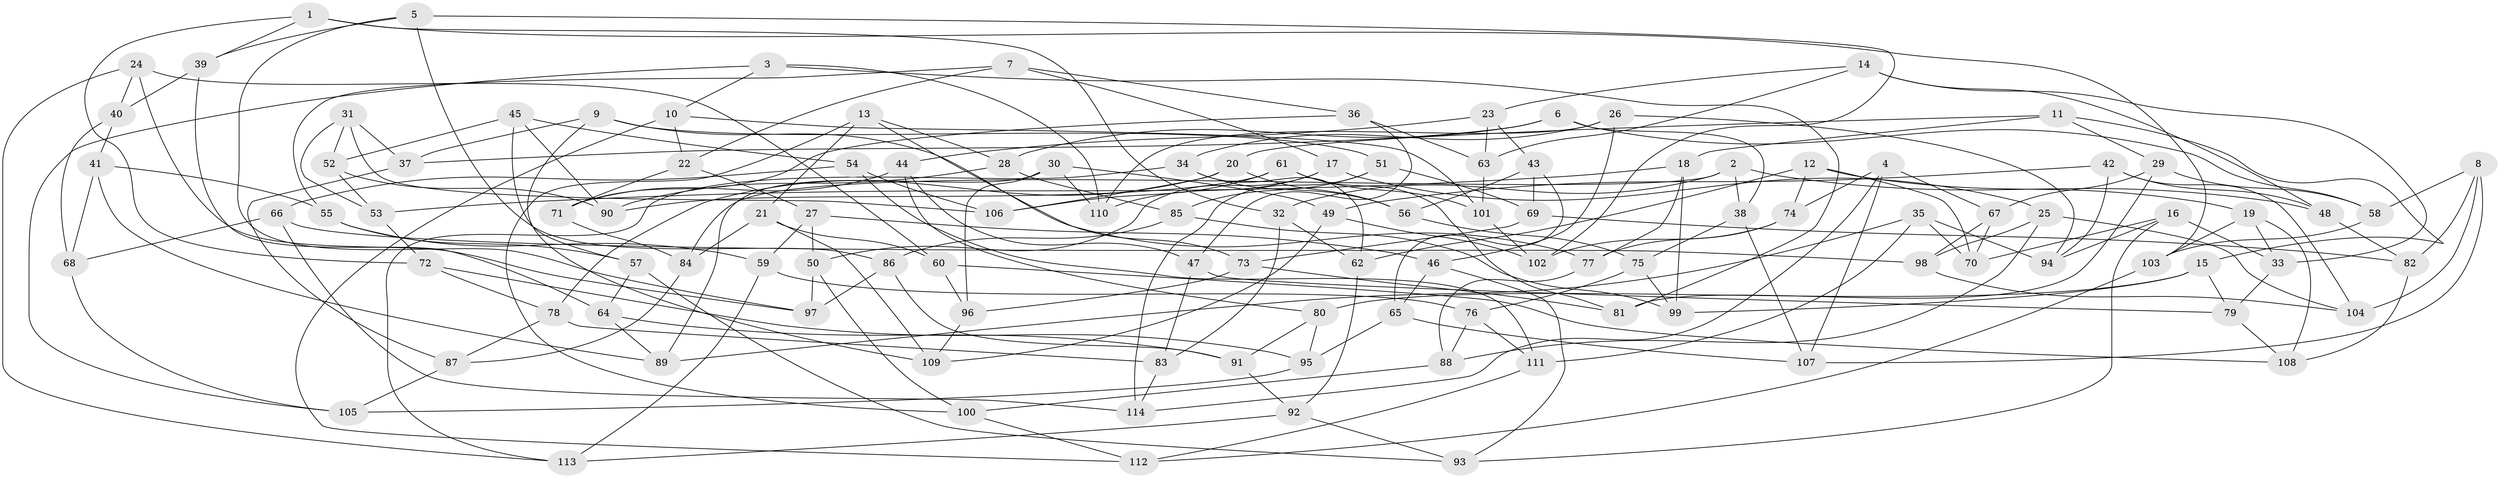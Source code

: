// Generated by graph-tools (version 1.1) at 2025/50/03/09/25 03:50:53]
// undirected, 114 vertices, 228 edges
graph export_dot {
graph [start="1"]
  node [color=gray90,style=filled];
  1;
  2;
  3;
  4;
  5;
  6;
  7;
  8;
  9;
  10;
  11;
  12;
  13;
  14;
  15;
  16;
  17;
  18;
  19;
  20;
  21;
  22;
  23;
  24;
  25;
  26;
  27;
  28;
  29;
  30;
  31;
  32;
  33;
  34;
  35;
  36;
  37;
  38;
  39;
  40;
  41;
  42;
  43;
  44;
  45;
  46;
  47;
  48;
  49;
  50;
  51;
  52;
  53;
  54;
  55;
  56;
  57;
  58;
  59;
  60;
  61;
  62;
  63;
  64;
  65;
  66;
  67;
  68;
  69;
  70;
  71;
  72;
  73;
  74;
  75;
  76;
  77;
  78;
  79;
  80;
  81;
  82;
  83;
  84;
  85;
  86;
  87;
  88;
  89;
  90;
  91;
  92;
  93;
  94;
  95;
  96;
  97;
  98;
  99;
  100;
  101;
  102;
  103;
  104;
  105;
  106;
  107;
  108;
  109;
  110;
  111;
  112;
  113;
  114;
  1 -- 103;
  1 -- 32;
  1 -- 39;
  1 -- 72;
  2 -- 84;
  2 -- 38;
  2 -- 32;
  2 -- 48;
  3 -- 81;
  3 -- 110;
  3 -- 105;
  3 -- 10;
  4 -- 114;
  4 -- 74;
  4 -- 67;
  4 -- 107;
  5 -- 97;
  5 -- 39;
  5 -- 102;
  5 -- 86;
  6 -- 58;
  6 -- 28;
  6 -- 37;
  6 -- 38;
  7 -- 36;
  7 -- 17;
  7 -- 22;
  7 -- 55;
  8 -- 82;
  8 -- 104;
  8 -- 58;
  8 -- 107;
  9 -- 51;
  9 -- 37;
  9 -- 77;
  9 -- 109;
  10 -- 112;
  10 -- 22;
  10 -- 101;
  11 -- 18;
  11 -- 15;
  11 -- 29;
  11 -- 20;
  12 -- 62;
  12 -- 19;
  12 -- 74;
  12 -- 70;
  13 -- 100;
  13 -- 28;
  13 -- 21;
  13 -- 73;
  14 -- 33;
  14 -- 23;
  14 -- 63;
  14 -- 48;
  15 -- 79;
  15 -- 80;
  15 -- 99;
  16 -- 33;
  16 -- 70;
  16 -- 94;
  16 -- 93;
  17 -- 25;
  17 -- 110;
  17 -- 50;
  18 -- 53;
  18 -- 99;
  18 -- 77;
  19 -- 108;
  19 -- 33;
  19 -- 103;
  20 -- 106;
  20 -- 56;
  20 -- 78;
  21 -- 84;
  21 -- 60;
  21 -- 109;
  22 -- 71;
  22 -- 27;
  23 -- 44;
  23 -- 63;
  23 -- 43;
  24 -- 40;
  24 -- 60;
  24 -- 113;
  24 -- 97;
  25 -- 88;
  25 -- 98;
  25 -- 104;
  26 -- 94;
  26 -- 110;
  26 -- 34;
  26 -- 46;
  27 -- 59;
  27 -- 46;
  27 -- 50;
  28 -- 85;
  28 -- 90;
  29 -- 67;
  29 -- 81;
  29 -- 58;
  30 -- 89;
  30 -- 49;
  30 -- 110;
  30 -- 96;
  31 -- 37;
  31 -- 106;
  31 -- 53;
  31 -- 52;
  32 -- 62;
  32 -- 83;
  33 -- 79;
  34 -- 113;
  34 -- 56;
  34 -- 62;
  35 -- 111;
  35 -- 89;
  35 -- 94;
  35 -- 70;
  36 -- 71;
  36 -- 47;
  36 -- 63;
  37 -- 87;
  38 -- 75;
  38 -- 107;
  39 -- 40;
  39 -- 64;
  40 -- 68;
  40 -- 41;
  41 -- 55;
  41 -- 68;
  41 -- 89;
  42 -- 104;
  42 -- 49;
  42 -- 48;
  42 -- 94;
  43 -- 56;
  43 -- 65;
  43 -- 69;
  44 -- 80;
  44 -- 71;
  44 -- 47;
  45 -- 54;
  45 -- 90;
  45 -- 52;
  45 -- 57;
  46 -- 93;
  46 -- 65;
  47 -- 79;
  47 -- 83;
  48 -- 82;
  49 -- 102;
  49 -- 109;
  50 -- 100;
  50 -- 97;
  51 -- 85;
  51 -- 114;
  51 -- 69;
  52 -- 90;
  52 -- 53;
  53 -- 72;
  54 -- 106;
  54 -- 111;
  54 -- 66;
  55 -- 59;
  55 -- 57;
  56 -- 75;
  57 -- 64;
  57 -- 93;
  58 -- 103;
  59 -- 76;
  59 -- 113;
  60 -- 108;
  60 -- 96;
  61 -- 90;
  61 -- 101;
  61 -- 81;
  61 -- 106;
  62 -- 92;
  63 -- 101;
  64 -- 89;
  64 -- 91;
  65 -- 95;
  65 -- 107;
  66 -- 68;
  66 -- 114;
  66 -- 98;
  67 -- 70;
  67 -- 98;
  68 -- 105;
  69 -- 73;
  69 -- 82;
  71 -- 84;
  72 -- 95;
  72 -- 78;
  73 -- 96;
  73 -- 81;
  74 -- 102;
  74 -- 77;
  75 -- 76;
  75 -- 99;
  76 -- 111;
  76 -- 88;
  77 -- 88;
  78 -- 87;
  78 -- 83;
  79 -- 108;
  80 -- 95;
  80 -- 91;
  82 -- 108;
  83 -- 114;
  84 -- 87;
  85 -- 86;
  85 -- 99;
  86 -- 91;
  86 -- 97;
  87 -- 105;
  88 -- 100;
  91 -- 92;
  92 -- 93;
  92 -- 113;
  95 -- 105;
  96 -- 109;
  98 -- 104;
  100 -- 112;
  101 -- 102;
  103 -- 112;
  111 -- 112;
}

